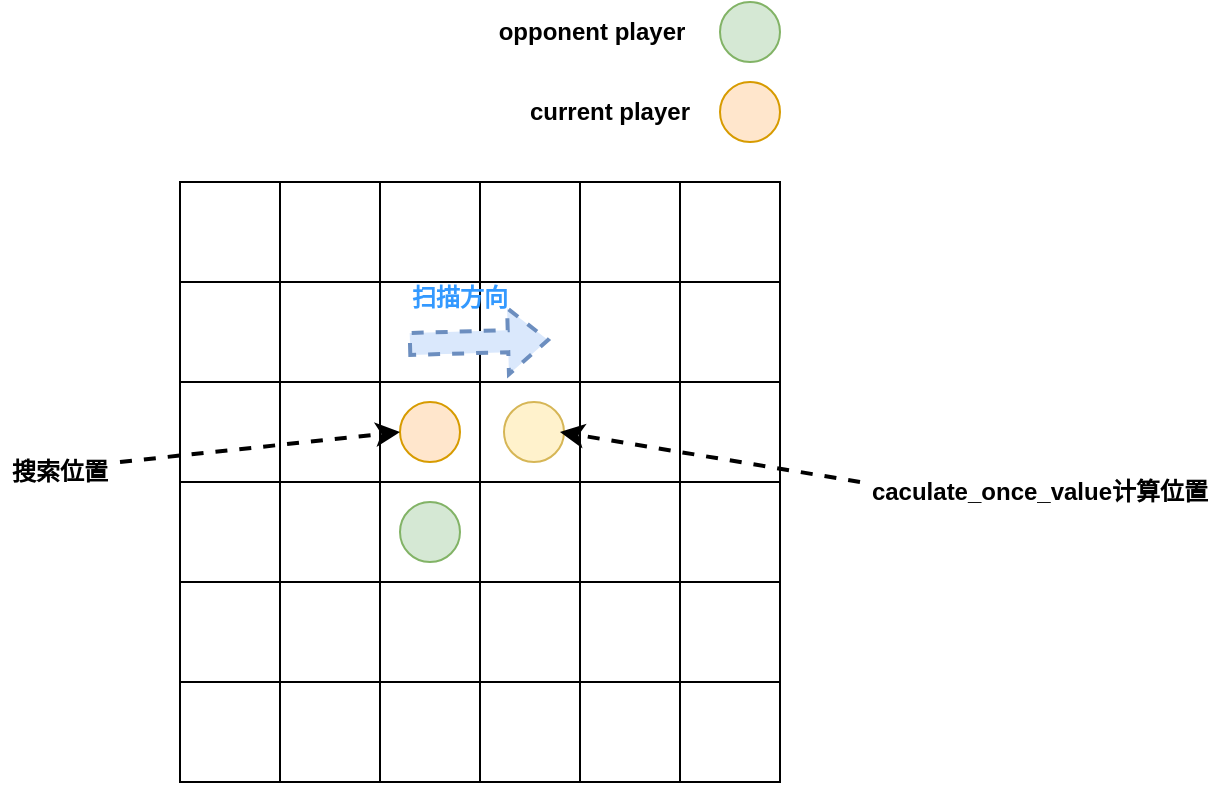 <mxfile version="20.8.5" type="github">
  <diagram id="TwkQe4twoqMB-WyglpBe" name="第 1 页">
    <mxGraphModel dx="1050" dy="573" grid="0" gridSize="10" guides="1" tooltips="1" connect="1" arrows="1" fold="1" page="1" pageScale="1" pageWidth="2339" pageHeight="3300" math="0" shadow="0">
      <root>
        <mxCell id="0" />
        <mxCell id="1" parent="0" />
        <mxCell id="4N7pQzZ8l51NXkNI6pOW-51" value="" style="group" vertex="1" connectable="0" parent="1">
          <mxGeometry x="150" y="190" width="300" height="300" as="geometry" />
        </mxCell>
        <mxCell id="4N7pQzZ8l51NXkNI6pOW-1" value="" style="rounded=0;whiteSpace=wrap;html=1;" vertex="1" parent="4N7pQzZ8l51NXkNI6pOW-51">
          <mxGeometry width="50" height="50" as="geometry" />
        </mxCell>
        <mxCell id="4N7pQzZ8l51NXkNI6pOW-2" value="" style="rounded=0;whiteSpace=wrap;html=1;" vertex="1" parent="4N7pQzZ8l51NXkNI6pOW-51">
          <mxGeometry x="50" width="50" height="50" as="geometry" />
        </mxCell>
        <mxCell id="4N7pQzZ8l51NXkNI6pOW-3" value="" style="rounded=0;whiteSpace=wrap;html=1;" vertex="1" parent="4N7pQzZ8l51NXkNI6pOW-51">
          <mxGeometry x="100" width="50" height="50" as="geometry" />
        </mxCell>
        <mxCell id="4N7pQzZ8l51NXkNI6pOW-4" value="" style="rounded=0;whiteSpace=wrap;html=1;" vertex="1" parent="4N7pQzZ8l51NXkNI6pOW-51">
          <mxGeometry x="100" width="50" height="50" as="geometry" />
        </mxCell>
        <mxCell id="4N7pQzZ8l51NXkNI6pOW-5" value="" style="rounded=0;whiteSpace=wrap;html=1;" vertex="1" parent="4N7pQzZ8l51NXkNI6pOW-51">
          <mxGeometry width="50" height="50" as="geometry" />
        </mxCell>
        <mxCell id="4N7pQzZ8l51NXkNI6pOW-8" value="" style="rounded=0;whiteSpace=wrap;html=1;" vertex="1" parent="4N7pQzZ8l51NXkNI6pOW-51">
          <mxGeometry x="200" width="50" height="50" as="geometry" />
        </mxCell>
        <mxCell id="4N7pQzZ8l51NXkNI6pOW-9" value="" style="rounded=0;whiteSpace=wrap;html=1;" vertex="1" parent="4N7pQzZ8l51NXkNI6pOW-51">
          <mxGeometry x="250" width="50" height="50" as="geometry" />
        </mxCell>
        <mxCell id="4N7pQzZ8l51NXkNI6pOW-10" value="" style="rounded=0;whiteSpace=wrap;html=1;" vertex="1" parent="4N7pQzZ8l51NXkNI6pOW-51">
          <mxGeometry x="150" width="50" height="50" as="geometry" />
        </mxCell>
        <mxCell id="4N7pQzZ8l51NXkNI6pOW-11" value="" style="rounded=0;whiteSpace=wrap;html=1;" vertex="1" parent="4N7pQzZ8l51NXkNI6pOW-51">
          <mxGeometry y="50" width="50" height="50" as="geometry" />
        </mxCell>
        <mxCell id="4N7pQzZ8l51NXkNI6pOW-12" value="" style="rounded=0;whiteSpace=wrap;html=1;" vertex="1" parent="4N7pQzZ8l51NXkNI6pOW-51">
          <mxGeometry x="50" y="50" width="50" height="50" as="geometry" />
        </mxCell>
        <mxCell id="4N7pQzZ8l51NXkNI6pOW-13" value="" style="rounded=0;whiteSpace=wrap;html=1;" vertex="1" parent="4N7pQzZ8l51NXkNI6pOW-51">
          <mxGeometry x="100" y="50" width="50" height="50" as="geometry" />
        </mxCell>
        <mxCell id="4N7pQzZ8l51NXkNI6pOW-14" value="" style="rounded=0;whiteSpace=wrap;html=1;" vertex="1" parent="4N7pQzZ8l51NXkNI6pOW-51">
          <mxGeometry x="100" y="50" width="50" height="50" as="geometry" />
        </mxCell>
        <mxCell id="4N7pQzZ8l51NXkNI6pOW-15" value="" style="rounded=0;whiteSpace=wrap;html=1;" vertex="1" parent="4N7pQzZ8l51NXkNI6pOW-51">
          <mxGeometry y="50" width="50" height="50" as="geometry" />
        </mxCell>
        <mxCell id="4N7pQzZ8l51NXkNI6pOW-16" value="" style="rounded=0;whiteSpace=wrap;html=1;" vertex="1" parent="4N7pQzZ8l51NXkNI6pOW-51">
          <mxGeometry x="200" y="50" width="50" height="50" as="geometry" />
        </mxCell>
        <mxCell id="4N7pQzZ8l51NXkNI6pOW-17" value="" style="rounded=0;whiteSpace=wrap;html=1;" vertex="1" parent="4N7pQzZ8l51NXkNI6pOW-51">
          <mxGeometry x="250" y="50" width="50" height="50" as="geometry" />
        </mxCell>
        <mxCell id="4N7pQzZ8l51NXkNI6pOW-18" value="" style="rounded=0;whiteSpace=wrap;html=1;" vertex="1" parent="4N7pQzZ8l51NXkNI6pOW-51">
          <mxGeometry x="150" y="50" width="50" height="50" as="geometry" />
        </mxCell>
        <mxCell id="4N7pQzZ8l51NXkNI6pOW-19" value="" style="rounded=0;whiteSpace=wrap;html=1;" vertex="1" parent="4N7pQzZ8l51NXkNI6pOW-51">
          <mxGeometry y="100" width="50" height="50" as="geometry" />
        </mxCell>
        <mxCell id="4N7pQzZ8l51NXkNI6pOW-20" value="" style="rounded=0;whiteSpace=wrap;html=1;" vertex="1" parent="4N7pQzZ8l51NXkNI6pOW-51">
          <mxGeometry x="50" y="100" width="50" height="50" as="geometry" />
        </mxCell>
        <mxCell id="4N7pQzZ8l51NXkNI6pOW-21" value="" style="rounded=0;whiteSpace=wrap;html=1;" vertex="1" parent="4N7pQzZ8l51NXkNI6pOW-51">
          <mxGeometry x="100" y="100" width="50" height="50" as="geometry" />
        </mxCell>
        <mxCell id="4N7pQzZ8l51NXkNI6pOW-22" value="" style="rounded=0;whiteSpace=wrap;html=1;" vertex="1" parent="4N7pQzZ8l51NXkNI6pOW-51">
          <mxGeometry x="100" y="100" width="50" height="50" as="geometry" />
        </mxCell>
        <mxCell id="4N7pQzZ8l51NXkNI6pOW-23" value="" style="rounded=0;whiteSpace=wrap;html=1;" vertex="1" parent="4N7pQzZ8l51NXkNI6pOW-51">
          <mxGeometry y="100" width="50" height="50" as="geometry" />
        </mxCell>
        <mxCell id="4N7pQzZ8l51NXkNI6pOW-24" value="" style="rounded=0;whiteSpace=wrap;html=1;" vertex="1" parent="4N7pQzZ8l51NXkNI6pOW-51">
          <mxGeometry x="200" y="100" width="50" height="50" as="geometry" />
        </mxCell>
        <mxCell id="4N7pQzZ8l51NXkNI6pOW-25" value="" style="rounded=0;whiteSpace=wrap;html=1;" vertex="1" parent="4N7pQzZ8l51NXkNI6pOW-51">
          <mxGeometry x="250" y="100" width="50" height="50" as="geometry" />
        </mxCell>
        <mxCell id="4N7pQzZ8l51NXkNI6pOW-26" value="" style="rounded=0;whiteSpace=wrap;html=1;" vertex="1" parent="4N7pQzZ8l51NXkNI6pOW-51">
          <mxGeometry x="150" y="100" width="50" height="50" as="geometry" />
        </mxCell>
        <mxCell id="4N7pQzZ8l51NXkNI6pOW-27" value="" style="rounded=0;whiteSpace=wrap;html=1;" vertex="1" parent="4N7pQzZ8l51NXkNI6pOW-51">
          <mxGeometry y="150" width="50" height="50" as="geometry" />
        </mxCell>
        <mxCell id="4N7pQzZ8l51NXkNI6pOW-28" value="" style="rounded=0;whiteSpace=wrap;html=1;" vertex="1" parent="4N7pQzZ8l51NXkNI6pOW-51">
          <mxGeometry x="50" y="150" width="50" height="50" as="geometry" />
        </mxCell>
        <mxCell id="4N7pQzZ8l51NXkNI6pOW-29" value="" style="rounded=0;whiteSpace=wrap;html=1;" vertex="1" parent="4N7pQzZ8l51NXkNI6pOW-51">
          <mxGeometry x="100" y="150" width="50" height="50" as="geometry" />
        </mxCell>
        <mxCell id="4N7pQzZ8l51NXkNI6pOW-30" value="" style="rounded=0;whiteSpace=wrap;html=1;" vertex="1" parent="4N7pQzZ8l51NXkNI6pOW-51">
          <mxGeometry x="100" y="150" width="50" height="50" as="geometry" />
        </mxCell>
        <mxCell id="4N7pQzZ8l51NXkNI6pOW-31" value="" style="rounded=0;whiteSpace=wrap;html=1;" vertex="1" parent="4N7pQzZ8l51NXkNI6pOW-51">
          <mxGeometry y="150" width="50" height="50" as="geometry" />
        </mxCell>
        <mxCell id="4N7pQzZ8l51NXkNI6pOW-32" value="" style="rounded=0;whiteSpace=wrap;html=1;" vertex="1" parent="4N7pQzZ8l51NXkNI6pOW-51">
          <mxGeometry x="200" y="150" width="50" height="50" as="geometry" />
        </mxCell>
        <mxCell id="4N7pQzZ8l51NXkNI6pOW-33" value="" style="rounded=0;whiteSpace=wrap;html=1;" vertex="1" parent="4N7pQzZ8l51NXkNI6pOW-51">
          <mxGeometry x="250" y="150" width="50" height="50" as="geometry" />
        </mxCell>
        <mxCell id="4N7pQzZ8l51NXkNI6pOW-34" value="" style="rounded=0;whiteSpace=wrap;html=1;" vertex="1" parent="4N7pQzZ8l51NXkNI6pOW-51">
          <mxGeometry x="150" y="150" width="50" height="50" as="geometry" />
        </mxCell>
        <mxCell id="4N7pQzZ8l51NXkNI6pOW-35" value="" style="rounded=0;whiteSpace=wrap;html=1;" vertex="1" parent="4N7pQzZ8l51NXkNI6pOW-51">
          <mxGeometry y="200" width="50" height="50" as="geometry" />
        </mxCell>
        <mxCell id="4N7pQzZ8l51NXkNI6pOW-36" value="" style="rounded=0;whiteSpace=wrap;html=1;" vertex="1" parent="4N7pQzZ8l51NXkNI6pOW-51">
          <mxGeometry x="50" y="200" width="50" height="50" as="geometry" />
        </mxCell>
        <mxCell id="4N7pQzZ8l51NXkNI6pOW-37" value="" style="rounded=0;whiteSpace=wrap;html=1;" vertex="1" parent="4N7pQzZ8l51NXkNI6pOW-51">
          <mxGeometry x="100" y="200" width="50" height="50" as="geometry" />
        </mxCell>
        <mxCell id="4N7pQzZ8l51NXkNI6pOW-38" value="" style="rounded=0;whiteSpace=wrap;html=1;" vertex="1" parent="4N7pQzZ8l51NXkNI6pOW-51">
          <mxGeometry x="100" y="200" width="50" height="50" as="geometry" />
        </mxCell>
        <mxCell id="4N7pQzZ8l51NXkNI6pOW-39" value="" style="rounded=0;whiteSpace=wrap;html=1;" vertex="1" parent="4N7pQzZ8l51NXkNI6pOW-51">
          <mxGeometry y="200" width="50" height="50" as="geometry" />
        </mxCell>
        <mxCell id="4N7pQzZ8l51NXkNI6pOW-40" value="" style="rounded=0;whiteSpace=wrap;html=1;" vertex="1" parent="4N7pQzZ8l51NXkNI6pOW-51">
          <mxGeometry x="200" y="200" width="50" height="50" as="geometry" />
        </mxCell>
        <mxCell id="4N7pQzZ8l51NXkNI6pOW-41" value="" style="rounded=0;whiteSpace=wrap;html=1;" vertex="1" parent="4N7pQzZ8l51NXkNI6pOW-51">
          <mxGeometry x="250" y="200" width="50" height="50" as="geometry" />
        </mxCell>
        <mxCell id="4N7pQzZ8l51NXkNI6pOW-42" value="" style="rounded=0;whiteSpace=wrap;html=1;" vertex="1" parent="4N7pQzZ8l51NXkNI6pOW-51">
          <mxGeometry x="150" y="200" width="50" height="50" as="geometry" />
        </mxCell>
        <mxCell id="4N7pQzZ8l51NXkNI6pOW-43" value="" style="rounded=0;whiteSpace=wrap;html=1;" vertex="1" parent="4N7pQzZ8l51NXkNI6pOW-51">
          <mxGeometry y="250" width="50" height="50" as="geometry" />
        </mxCell>
        <mxCell id="4N7pQzZ8l51NXkNI6pOW-44" value="" style="rounded=0;whiteSpace=wrap;html=1;" vertex="1" parent="4N7pQzZ8l51NXkNI6pOW-51">
          <mxGeometry x="50" y="250" width="50" height="50" as="geometry" />
        </mxCell>
        <mxCell id="4N7pQzZ8l51NXkNI6pOW-45" value="" style="rounded=0;whiteSpace=wrap;html=1;" vertex="1" parent="4N7pQzZ8l51NXkNI6pOW-51">
          <mxGeometry x="100" y="250" width="50" height="50" as="geometry" />
        </mxCell>
        <mxCell id="4N7pQzZ8l51NXkNI6pOW-46" value="" style="rounded=0;whiteSpace=wrap;html=1;" vertex="1" parent="4N7pQzZ8l51NXkNI6pOW-51">
          <mxGeometry x="100" y="250" width="50" height="50" as="geometry" />
        </mxCell>
        <mxCell id="4N7pQzZ8l51NXkNI6pOW-47" value="" style="rounded=0;whiteSpace=wrap;html=1;" vertex="1" parent="4N7pQzZ8l51NXkNI6pOW-51">
          <mxGeometry y="250" width="50" height="50" as="geometry" />
        </mxCell>
        <mxCell id="4N7pQzZ8l51NXkNI6pOW-48" value="" style="rounded=0;whiteSpace=wrap;html=1;" vertex="1" parent="4N7pQzZ8l51NXkNI6pOW-51">
          <mxGeometry x="200" y="250" width="50" height="50" as="geometry" />
        </mxCell>
        <mxCell id="4N7pQzZ8l51NXkNI6pOW-49" value="" style="rounded=0;whiteSpace=wrap;html=1;" vertex="1" parent="4N7pQzZ8l51NXkNI6pOW-51">
          <mxGeometry x="250" y="250" width="50" height="50" as="geometry" />
        </mxCell>
        <mxCell id="4N7pQzZ8l51NXkNI6pOW-50" value="" style="rounded=0;whiteSpace=wrap;html=1;" vertex="1" parent="4N7pQzZ8l51NXkNI6pOW-51">
          <mxGeometry x="150" y="250" width="50" height="50" as="geometry" />
        </mxCell>
        <mxCell id="4N7pQzZ8l51NXkNI6pOW-52" value="" style="ellipse;whiteSpace=wrap;html=1;aspect=fixed;fillColor=#ffe6cc;strokeColor=#d79b00;" vertex="1" parent="4N7pQzZ8l51NXkNI6pOW-51">
          <mxGeometry x="110" y="110" width="30" height="30" as="geometry" />
        </mxCell>
        <mxCell id="4N7pQzZ8l51NXkNI6pOW-63" value="" style="ellipse;whiteSpace=wrap;html=1;aspect=fixed;fillColor=#d5e8d4;strokeColor=#82b366;" vertex="1" parent="4N7pQzZ8l51NXkNI6pOW-51">
          <mxGeometry x="110" y="160" width="30" height="30" as="geometry" />
        </mxCell>
        <mxCell id="4N7pQzZ8l51NXkNI6pOW-64" value="" style="shape=flexArrow;endArrow=classic;html=1;rounded=0;dashed=1;strokeWidth=2;fillColor=#dae8fc;strokeColor=#6c8ebf;" edge="1" parent="4N7pQzZ8l51NXkNI6pOW-51">
          <mxGeometry width="50" height="50" relative="1" as="geometry">
            <mxPoint x="114" y="81" as="sourcePoint" />
            <mxPoint x="185" y="79" as="targetPoint" />
          </mxGeometry>
        </mxCell>
        <mxCell id="4N7pQzZ8l51NXkNI6pOW-65" value="&lt;b&gt;扫描方向&lt;/b&gt;" style="text;html=1;strokeColor=none;fillColor=none;align=center;verticalAlign=middle;whiteSpace=wrap;rounded=0;fontColor=#3399FF;" vertex="1" parent="4N7pQzZ8l51NXkNI6pOW-51">
          <mxGeometry x="110" y="43" width="60" height="30" as="geometry" />
        </mxCell>
        <mxCell id="4N7pQzZ8l51NXkNI6pOW-66" value="" style="ellipse;whiteSpace=wrap;html=1;aspect=fixed;fillColor=#fff2cc;strokeColor=#d6b656;" vertex="1" parent="4N7pQzZ8l51NXkNI6pOW-51">
          <mxGeometry x="162" y="110" width="30" height="30" as="geometry" />
        </mxCell>
        <mxCell id="4N7pQzZ8l51NXkNI6pOW-54" value="" style="ellipse;whiteSpace=wrap;html=1;aspect=fixed;fillColor=#ffe6cc;strokeColor=#d79b00;" vertex="1" parent="1">
          <mxGeometry x="420" y="140" width="30" height="30" as="geometry" />
        </mxCell>
        <mxCell id="4N7pQzZ8l51NXkNI6pOW-55" value="&lt;b&gt;current player&lt;/b&gt;" style="text;html=1;strokeColor=none;fillColor=none;align=center;verticalAlign=middle;whiteSpace=wrap;rounded=0;" vertex="1" parent="1">
          <mxGeometry x="310" y="140" width="110" height="30" as="geometry" />
        </mxCell>
        <mxCell id="4N7pQzZ8l51NXkNI6pOW-56" value="" style="ellipse;whiteSpace=wrap;html=1;aspect=fixed;fillColor=#d5e8d4;strokeColor=#82b366;" vertex="1" parent="1">
          <mxGeometry x="420" y="100" width="30" height="30" as="geometry" />
        </mxCell>
        <mxCell id="4N7pQzZ8l51NXkNI6pOW-57" value="&lt;b&gt;opponent player&lt;/b&gt;" style="text;html=1;strokeColor=none;fillColor=none;align=center;verticalAlign=middle;whiteSpace=wrap;rounded=0;" vertex="1" parent="1">
          <mxGeometry x="301" y="100" width="110" height="30" as="geometry" />
        </mxCell>
        <mxCell id="4N7pQzZ8l51NXkNI6pOW-58" value="" style="endArrow=classic;html=1;rounded=0;entryX=0;entryY=0.5;entryDx=0;entryDy=0;dashed=1;strokeWidth=2;" edge="1" parent="1" target="4N7pQzZ8l51NXkNI6pOW-52">
          <mxGeometry width="50" height="50" relative="1" as="geometry">
            <mxPoint x="120" y="330" as="sourcePoint" />
            <mxPoint x="110" y="300" as="targetPoint" />
          </mxGeometry>
        </mxCell>
        <mxCell id="4N7pQzZ8l51NXkNI6pOW-59" value="&lt;b&gt;搜索位置&lt;/b&gt;" style="text;html=1;strokeColor=none;fillColor=none;align=center;verticalAlign=middle;whiteSpace=wrap;rounded=0;" vertex="1" parent="1">
          <mxGeometry x="60" y="320" width="60" height="30" as="geometry" />
        </mxCell>
        <mxCell id="4N7pQzZ8l51NXkNI6pOW-61" value="" style="endArrow=classic;html=1;rounded=0;entryX=1;entryY=0.5;entryDx=0;entryDy=0;dashed=1;strokeWidth=2;" edge="1" parent="1">
          <mxGeometry width="50" height="50" relative="1" as="geometry">
            <mxPoint x="490" y="340" as="sourcePoint" />
            <mxPoint x="340" y="315" as="targetPoint" />
          </mxGeometry>
        </mxCell>
        <mxCell id="4N7pQzZ8l51NXkNI6pOW-62" value="&lt;b&gt;caculate_once_value计算位置&lt;/b&gt;" style="text;html=1;strokeColor=none;fillColor=none;align=center;verticalAlign=middle;whiteSpace=wrap;rounded=0;" vertex="1" parent="1">
          <mxGeometry x="490" y="330" width="180" height="30" as="geometry" />
        </mxCell>
      </root>
    </mxGraphModel>
  </diagram>
</mxfile>

